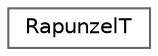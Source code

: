 digraph "Graphical Class Hierarchy"
{
 // LATEX_PDF_SIZE
  bgcolor="transparent";
  edge [fontname=Helvetica,fontsize=10,labelfontname=Helvetica,labelfontsize=10];
  node [fontname=Helvetica,fontsize=10,shape=box,height=0.2,width=0.4];
  rankdir="LR";
  Node0 [id="Node000000",label="RapunzelT",height=0.2,width=0.4,color="grey40", fillcolor="white", style="filled",URL="$classRapunzelT.html",tooltip=" "];
}
